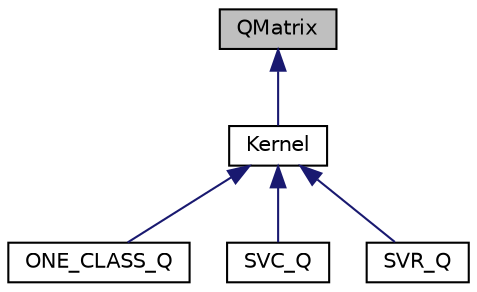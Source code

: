 digraph "QMatrix"
{
  edge [fontname="Helvetica",fontsize="10",labelfontname="Helvetica",labelfontsize="10"];
  node [fontname="Helvetica",fontsize="10",shape=record];
  Node1 [label="QMatrix",height=0.2,width=0.4,color="black", fillcolor="grey75", style="filled" fontcolor="black"];
  Node1 -> Node2 [dir="back",color="midnightblue",fontsize="10",style="solid",fontname="Helvetica"];
  Node2 [label="Kernel",height=0.2,width=0.4,color="black", fillcolor="white", style="filled",URL="$classKernel.html"];
  Node2 -> Node3 [dir="back",color="midnightblue",fontsize="10",style="solid",fontname="Helvetica"];
  Node3 [label="ONE_CLASS_Q",height=0.2,width=0.4,color="black", fillcolor="white", style="filled",URL="$classONE__CLASS__Q.html"];
  Node2 -> Node4 [dir="back",color="midnightblue",fontsize="10",style="solid",fontname="Helvetica"];
  Node4 [label="SVC_Q",height=0.2,width=0.4,color="black", fillcolor="white", style="filled",URL="$classSVC__Q.html"];
  Node2 -> Node5 [dir="back",color="midnightblue",fontsize="10",style="solid",fontname="Helvetica"];
  Node5 [label="SVR_Q",height=0.2,width=0.4,color="black", fillcolor="white", style="filled",URL="$classSVR__Q.html"];
}
